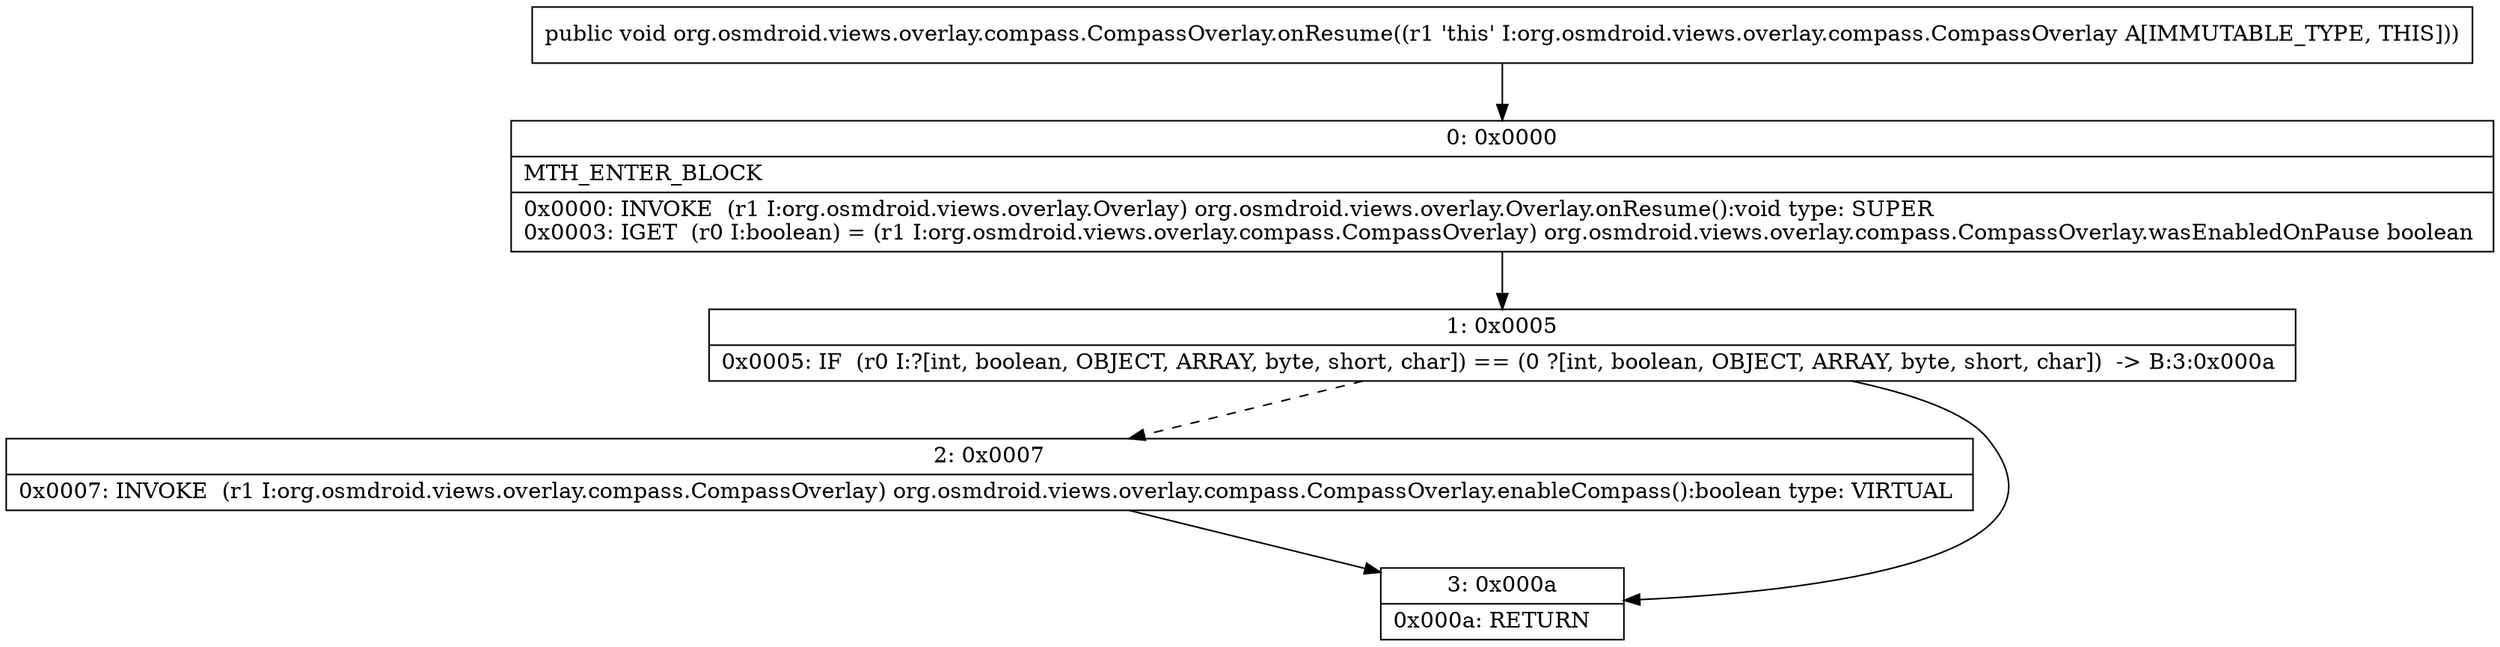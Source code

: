 digraph "CFG fororg.osmdroid.views.overlay.compass.CompassOverlay.onResume()V" {
Node_0 [shape=record,label="{0\:\ 0x0000|MTH_ENTER_BLOCK\l|0x0000: INVOKE  (r1 I:org.osmdroid.views.overlay.Overlay) org.osmdroid.views.overlay.Overlay.onResume():void type: SUPER \l0x0003: IGET  (r0 I:boolean) = (r1 I:org.osmdroid.views.overlay.compass.CompassOverlay) org.osmdroid.views.overlay.compass.CompassOverlay.wasEnabledOnPause boolean \l}"];
Node_1 [shape=record,label="{1\:\ 0x0005|0x0005: IF  (r0 I:?[int, boolean, OBJECT, ARRAY, byte, short, char]) == (0 ?[int, boolean, OBJECT, ARRAY, byte, short, char])  \-\> B:3:0x000a \l}"];
Node_2 [shape=record,label="{2\:\ 0x0007|0x0007: INVOKE  (r1 I:org.osmdroid.views.overlay.compass.CompassOverlay) org.osmdroid.views.overlay.compass.CompassOverlay.enableCompass():boolean type: VIRTUAL \l}"];
Node_3 [shape=record,label="{3\:\ 0x000a|0x000a: RETURN   \l}"];
MethodNode[shape=record,label="{public void org.osmdroid.views.overlay.compass.CompassOverlay.onResume((r1 'this' I:org.osmdroid.views.overlay.compass.CompassOverlay A[IMMUTABLE_TYPE, THIS])) }"];
MethodNode -> Node_0;
Node_0 -> Node_1;
Node_1 -> Node_2[style=dashed];
Node_1 -> Node_3;
Node_2 -> Node_3;
}

